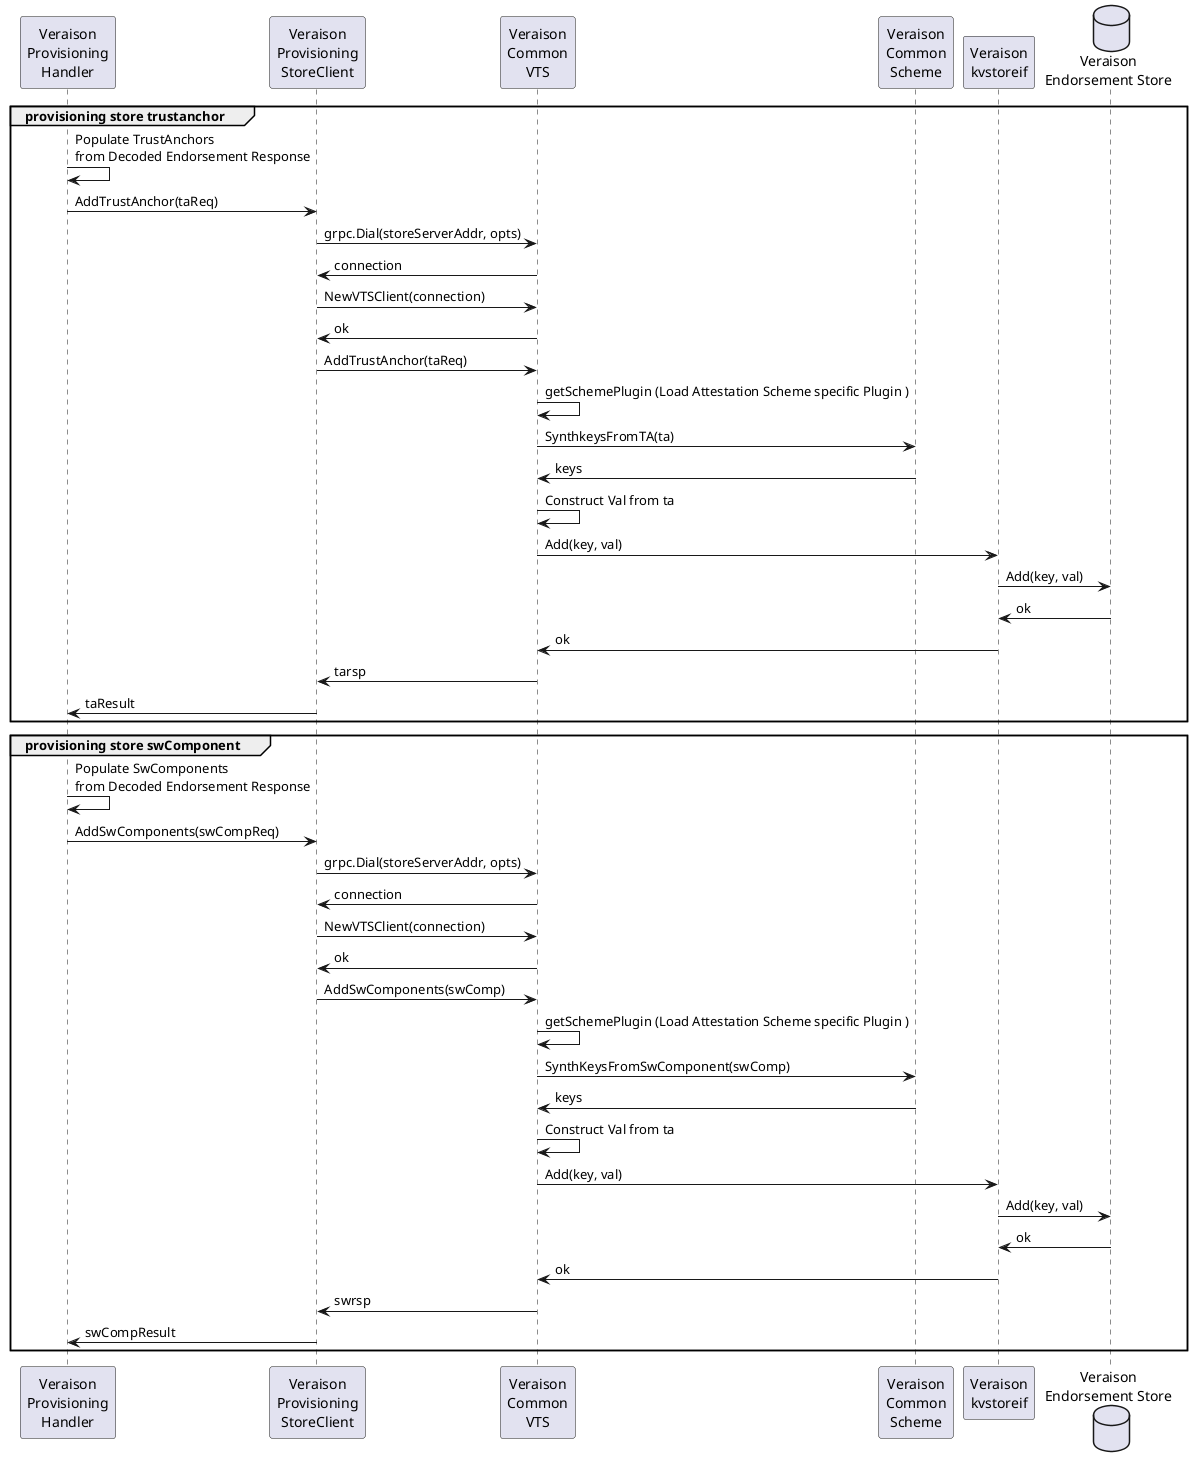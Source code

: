 @startuml

participant "Veraison\nProvisioning\nHandler" as Handler order 35
participant "Veraison\nProvisioning\nStoreClient" as Sc order 40
participant "Veraison\nCommon\nVTS" as VTS order 45
participant "Veraison\nCommon\nScheme" as Scheme order 45
participant "Veraison\nkvstoreif"  as KVS order 50
database "Veraison\nEndorsement Store" as V_EndStore order 55 

group provisioning store trustanchor
	Handler -> Handler : Populate TrustAnchors\nfrom Decoded Endorsement Response
    	Handler -> Sc: AddTrustAnchor(taReq)
	Sc -> VTS : grpc.Dial(storeServerAddr, opts)
	VTS -> Sc : connection
	Sc -> VTS: NewVTSClient(connection)
	VTS -> Sc : ok
	Sc -> VTS : AddTrustAnchor(taReq)
	VTS -> VTS : getSchemePlugin (Load Attestation Scheme specific Plugin )
	VTS -> Scheme: SynthkeysFromTA(ta)
	Scheme -> VTS: keys
	VTS -> VTS: Construct Val from ta
	VTS -> KVS : Add(key, val)
	KVS -> V_EndStore: Add(key, val)
	V_EndStore -> KVS: ok
	KVS -> VTS : ok
	VTS -> Sc : tarsp
	Sc -> Handler: taResult
end

group provisioning store swComponent
	Handler -> Handler : Populate SwComponents\nfrom Decoded Endorsement Response
    	Handler -> Sc: AddSwComponents(swCompReq)
	Sc -> VTS : grpc.Dial(storeServerAddr, opts)
	VTS -> Sc : connection
	Sc -> VTS: NewVTSClient(connection)
	VTS -> Sc : ok
	Sc -> VTS : AddSwComponents(swComp)
	VTS -> VTS : getSchemePlugin (Load Attestation Scheme specific Plugin )
	VTS -> Scheme: SynthKeysFromSwComponent(swComp)
	Scheme -> VTS: keys
	VTS -> VTS: Construct Val from ta
	VTS -> KVS : Add(key, val)
	KVS -> V_EndStore: Add(key, val)
	V_EndStore -> KVS: ok
	KVS -> VTS : ok
	VTS -> Sc : swrsp
	Sc -> Handler: swCompResult
end
@enduml